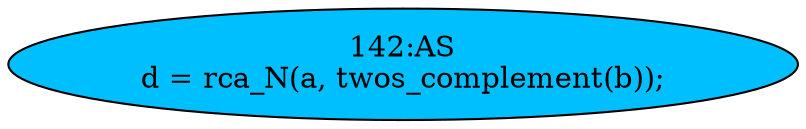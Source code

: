 strict digraph "" {
	node [label="\N"];
	"142:AS"	 [ast="<pyverilog.vparser.ast.Assign object at 0x7f9d7db6b290>",
		def_var="['d']",
		fillcolor=deepskyblue,
		label="142:AS
d = rca_N(a, twos_complement(b));",
		statements="[]",
		style=filled,
		typ=Assign,
		use_var="['rca_N', 'a', 'twos_complement', 'b']"];
}
